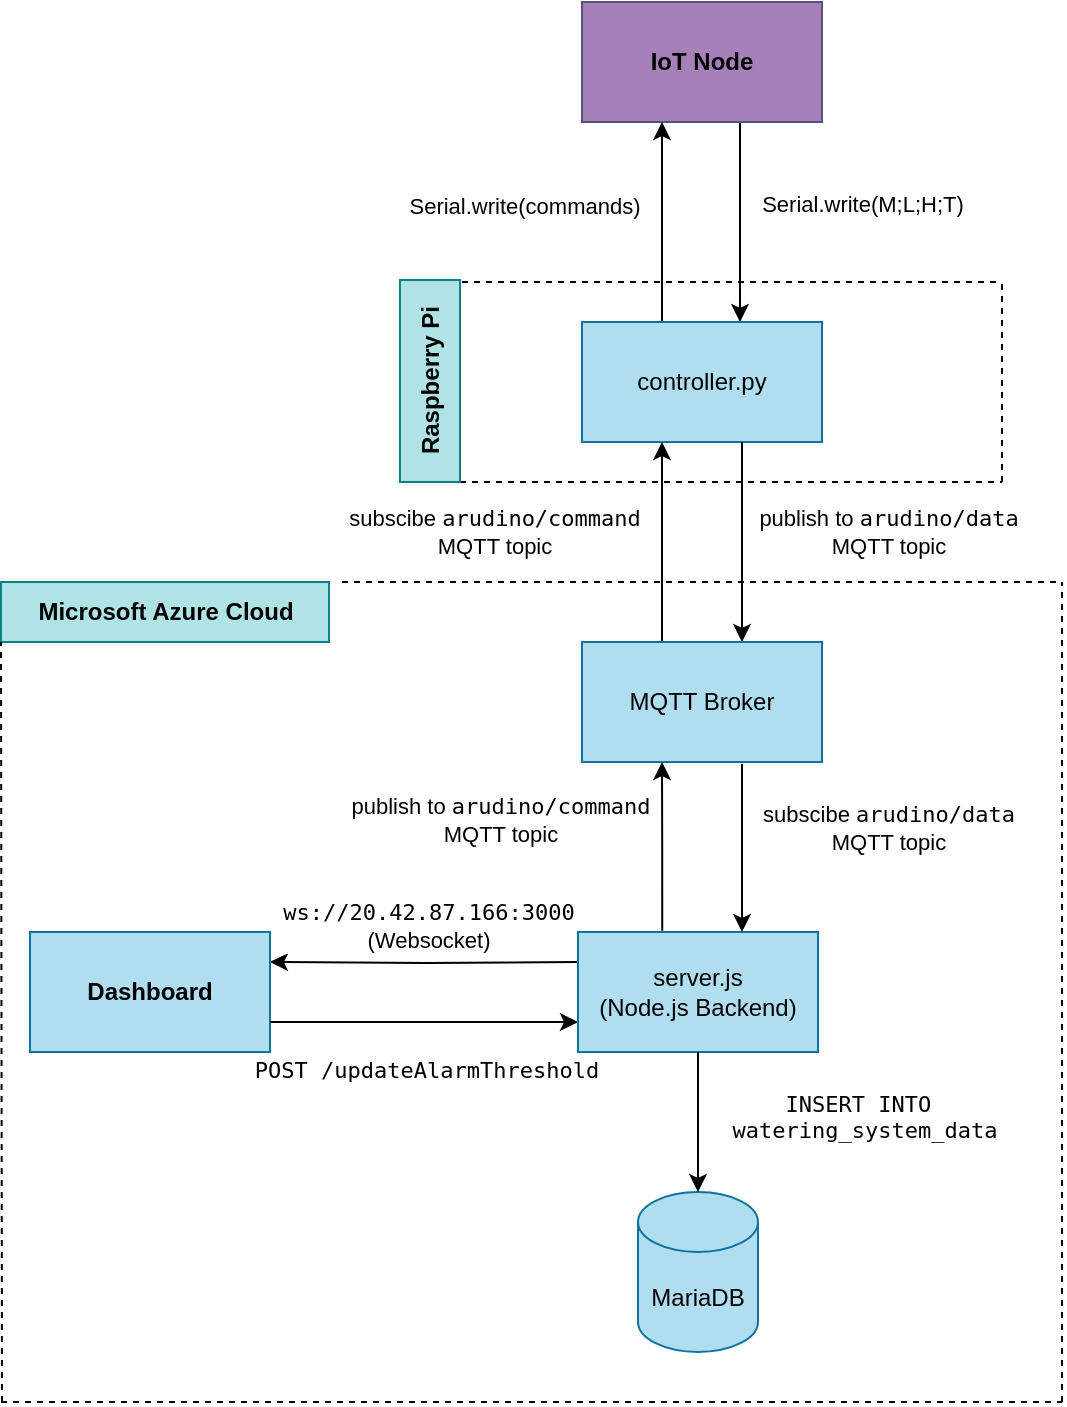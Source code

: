<mxfile version="24.2.5" type="device">
  <diagram name="Seite-1" id="z33ru9XmE5RIzn1WkK1u">
    <mxGraphModel dx="1134" dy="741" grid="1" gridSize="10" guides="1" tooltips="1" connect="1" arrows="1" fold="1" page="1" pageScale="1" pageWidth="827" pageHeight="1169" math="0" shadow="0">
      <root>
        <mxCell id="0" />
        <mxCell id="1" parent="0" />
        <mxCell id="zsBvplqShn1SXSgUlegx-6" style="edgeStyle=orthogonalEdgeStyle;rounded=0;orthogonalLoop=1;jettySize=auto;html=1;exitX=0.5;exitY=1;exitDx=0;exitDy=0;jumpStyle=none;" parent="1" edge="1">
          <mxGeometry relative="1" as="geometry">
            <mxPoint x="539" y="280" as="targetPoint" />
            <mxPoint x="539" y="180" as="sourcePoint" />
          </mxGeometry>
        </mxCell>
        <mxCell id="zsBvplqShn1SXSgUlegx-7" value="Serial.write(M;L;H;T)" style="edgeLabel;html=1;align=center;verticalAlign=middle;resizable=0;points=[];" parent="zsBvplqShn1SXSgUlegx-6" vertex="1" connectable="0">
          <mxGeometry x="-0.126" y="2" relative="1" as="geometry">
            <mxPoint x="59" y="-3" as="offset" />
          </mxGeometry>
        </mxCell>
        <mxCell id="zsBvplqShn1SXSgUlegx-2" value="&lt;b&gt;IoT Node&lt;br&gt;&lt;/b&gt;" style="rounded=0;whiteSpace=wrap;html=1;fillColor=#A680B8;strokeColor=#56517e;" parent="1" vertex="1">
          <mxGeometry x="460" y="120" width="120" height="60" as="geometry" />
        </mxCell>
        <mxCell id="zsBvplqShn1SXSgUlegx-15" style="edgeStyle=orthogonalEdgeStyle;rounded=0;orthogonalLoop=1;jettySize=auto;html=1;exitX=0.25;exitY=0;exitDx=0;exitDy=0;entryX=0.25;entryY=1;entryDx=0;entryDy=0;" parent="1" edge="1">
          <mxGeometry relative="1" as="geometry">
            <mxPoint x="500" y="280" as="sourcePoint" />
            <mxPoint x="500" y="180" as="targetPoint" />
          </mxGeometry>
        </mxCell>
        <mxCell id="r1WRD1Tfyvr-xcElUQkW-1" value="Serial.write(commands)" style="edgeLabel;html=1;align=center;verticalAlign=middle;resizable=0;points=[];" vertex="1" connectable="0" parent="zsBvplqShn1SXSgUlegx-15">
          <mxGeometry x="0.169" y="4" relative="1" as="geometry">
            <mxPoint x="-65" as="offset" />
          </mxGeometry>
        </mxCell>
        <mxCell id="zsBvplqShn1SXSgUlegx-9" value="&lt;div&gt;controller.py&lt;/div&gt;" style="rounded=0;whiteSpace=wrap;html=1;fillColor=#b1ddf0;strokeColor=#10739e;" parent="1" vertex="1">
          <mxGeometry x="460" y="280" width="120" height="60" as="geometry" />
        </mxCell>
        <mxCell id="zsBvplqShn1SXSgUlegx-46" value="" style="endArrow=none;dashed=1;html=1;rounded=0;exitX=0;exitY=1;exitDx=0;exitDy=0;" parent="1" edge="1" source="zsBvplqShn1SXSgUlegx-57">
          <mxGeometry width="50" height="50" relative="1" as="geometry">
            <mxPoint x="40" y="520" as="sourcePoint" />
            <mxPoint x="670" y="360" as="targetPoint" />
          </mxGeometry>
        </mxCell>
        <mxCell id="zsBvplqShn1SXSgUlegx-49" value="" style="endArrow=none;dashed=1;html=1;rounded=0;" parent="1" edge="1">
          <mxGeometry width="50" height="50" relative="1" as="geometry">
            <mxPoint x="400" y="260" as="sourcePoint" />
            <mxPoint x="670" y="260" as="targetPoint" />
          </mxGeometry>
        </mxCell>
        <mxCell id="zsBvplqShn1SXSgUlegx-57" value="&lt;b&gt;Raspberry Pi&lt;/b&gt;" style="rounded=0;whiteSpace=wrap;html=1;strokeColor=#0e8088;fillColor=#b0e3e6;rotation=-90;" parent="1" vertex="1">
          <mxGeometry x="333.5" y="294.5" width="101" height="30" as="geometry" />
        </mxCell>
        <mxCell id="r1WRD1Tfyvr-xcElUQkW-5" value="" style="endArrow=none;dashed=1;html=1;rounded=0;" edge="1" parent="1">
          <mxGeometry width="50" height="50" relative="1" as="geometry">
            <mxPoint x="670" y="360" as="sourcePoint" />
            <mxPoint x="670" y="260" as="targetPoint" />
          </mxGeometry>
        </mxCell>
        <mxCell id="r1WRD1Tfyvr-xcElUQkW-7" value="&lt;br&gt;&lt;div&gt;&lt;br/&gt;&lt;/div&gt;" style="edgeStyle=orthogonalEdgeStyle;rounded=0;orthogonalLoop=1;jettySize=auto;html=1;exitX=1;exitY=0.25;exitDx=0;exitDy=0;entryX=0;entryY=0.25;entryDx=0;entryDy=0;startArrow=classic;startFill=1;endArrow=none;endFill=0;" edge="1" parent="1" target="r1WRD1Tfyvr-xcElUQkW-14">
          <mxGeometry y="-40" relative="1" as="geometry">
            <mxPoint x="304.0" y="600" as="sourcePoint" />
            <mxPoint x="388.0" y="695" as="targetPoint" />
            <mxPoint as="offset" />
          </mxGeometry>
        </mxCell>
        <mxCell id="r1WRD1Tfyvr-xcElUQkW-19" value="&lt;font face=&quot;monospace&quot;&gt;ws://20.42.87.166:3000&lt;/font&gt;&lt;div&gt;(Websocket)&lt;/div&gt;" style="edgeLabel;html=1;align=center;verticalAlign=middle;resizable=0;points=[];" vertex="1" connectable="0" parent="r1WRD1Tfyvr-xcElUQkW-7">
          <mxGeometry x="0.186" y="-1" relative="1" as="geometry">
            <mxPoint x="-12" y="-19" as="offset" />
          </mxGeometry>
        </mxCell>
        <mxCell id="r1WRD1Tfyvr-xcElUQkW-9" value="&lt;b&gt;Dashboard&lt;/b&gt;" style="rounded=0;whiteSpace=wrap;html=1;fillColor=#b1ddf0;strokeColor=#10739e;" vertex="1" parent="1">
          <mxGeometry x="184" y="585" width="120" height="60" as="geometry" />
        </mxCell>
        <mxCell id="r1WRD1Tfyvr-xcElUQkW-11" value="" style="edgeStyle=orthogonalEdgeStyle;rounded=0;orthogonalLoop=1;jettySize=auto;html=1;endArrow=none;endFill=0;startArrow=classic;startFill=1;entryX=1;entryY=0.75;entryDx=0;entryDy=0;exitX=0;exitY=0.75;exitDx=0;exitDy=0;" edge="1" parent="1" source="r1WRD1Tfyvr-xcElUQkW-14">
          <mxGeometry relative="1" as="geometry">
            <mxPoint x="358.0" y="725" as="sourcePoint" />
            <mxPoint x="304.0" y="630" as="targetPoint" />
          </mxGeometry>
        </mxCell>
        <mxCell id="r1WRD1Tfyvr-xcElUQkW-21" value="&lt;font face=&quot;monospace&quot;&gt;POST /updateAlarmThreshold&lt;/font&gt;" style="edgeLabel;html=1;align=center;verticalAlign=middle;resizable=0;points=[];" vertex="1" connectable="0" parent="r1WRD1Tfyvr-xcElUQkW-11">
          <mxGeometry x="-0.013" y="2" relative="1" as="geometry">
            <mxPoint y="22" as="offset" />
          </mxGeometry>
        </mxCell>
        <mxCell id="r1WRD1Tfyvr-xcElUQkW-14" value="&lt;div&gt;server.js&lt;/div&gt;&lt;div&gt;(Node.js Backend)&lt;br&gt;&lt;/div&gt;" style="rounded=0;whiteSpace=wrap;html=1;fillColor=#b1ddf0;strokeColor=#10739e;" vertex="1" parent="1">
          <mxGeometry x="458" y="585" width="120" height="60" as="geometry" />
        </mxCell>
        <mxCell id="r1WRD1Tfyvr-xcElUQkW-15" value="MariaDB" style="shape=cylinder3;whiteSpace=wrap;html=1;boundedLbl=1;backgroundOutline=1;size=15;fillColor=#b1ddf0;strokeColor=#10739e;" vertex="1" parent="1">
          <mxGeometry x="488" y="715" width="60" height="80" as="geometry" />
        </mxCell>
        <mxCell id="r1WRD1Tfyvr-xcElUQkW-16" style="edgeStyle=orthogonalEdgeStyle;rounded=0;orthogonalLoop=1;jettySize=auto;html=1;exitX=0.5;exitY=1;exitDx=0;exitDy=0;entryX=0.5;entryY=0;entryDx=0;entryDy=0;entryPerimeter=0;" edge="1" parent="1" source="r1WRD1Tfyvr-xcElUQkW-14" target="r1WRD1Tfyvr-xcElUQkW-15">
          <mxGeometry relative="1" as="geometry" />
        </mxCell>
        <mxCell id="r1WRD1Tfyvr-xcElUQkW-17" value="&lt;b&gt;Microsoft Azure Cloud&lt;/b&gt;" style="rounded=0;whiteSpace=wrap;html=1;strokeColor=#0e8088;fillColor=#b0e3e6;" vertex="1" parent="1">
          <mxGeometry x="169.5" y="410" width="164" height="30" as="geometry" />
        </mxCell>
        <mxCell id="r1WRD1Tfyvr-xcElUQkW-22" value="&lt;div&gt;&lt;font face=&quot;monospace&quot;&gt;INSERT INTO&amp;nbsp;&lt;/font&gt;&lt;/div&gt;&lt;div&gt;&lt;font face=&quot;monospace&quot;&gt;watering_system_data&lt;/font&gt;&lt;/div&gt;&lt;div&gt;&lt;br&gt;&lt;/div&gt;" style="edgeLabel;html=1;align=center;verticalAlign=middle;resizable=0;points=[];" vertex="1" connectable="0" parent="1">
          <mxGeometry x="584.0" y="685.003" as="geometry">
            <mxPoint x="17" y="-1" as="offset" />
          </mxGeometry>
        </mxCell>
        <mxCell id="r1WRD1Tfyvr-xcElUQkW-24" style="edgeStyle=orthogonalEdgeStyle;rounded=0;orthogonalLoop=1;jettySize=auto;html=1;exitX=0.5;exitY=1;exitDx=0;exitDy=0;jumpStyle=none;" edge="1" parent="1">
          <mxGeometry relative="1" as="geometry">
            <mxPoint x="540" y="440" as="targetPoint" />
            <mxPoint x="540" y="340" as="sourcePoint" />
          </mxGeometry>
        </mxCell>
        <mxCell id="r1WRD1Tfyvr-xcElUQkW-26" style="edgeStyle=orthogonalEdgeStyle;rounded=0;orthogonalLoop=1;jettySize=auto;html=1;exitX=0.25;exitY=0;exitDx=0;exitDy=0;entryX=0.25;entryY=1;entryDx=0;entryDy=0;" edge="1" parent="1">
          <mxGeometry relative="1" as="geometry">
            <mxPoint x="500" y="440" as="sourcePoint" />
            <mxPoint x="500" y="340" as="targetPoint" />
          </mxGeometry>
        </mxCell>
        <mxCell id="r1WRD1Tfyvr-xcElUQkW-30" value="&lt;div&gt;MQTT Broker&lt;/div&gt;" style="rounded=0;whiteSpace=wrap;html=1;fillColor=#b1ddf0;strokeColor=#10739e;" vertex="1" parent="1">
          <mxGeometry x="460" y="440" width="120" height="60" as="geometry" />
        </mxCell>
        <mxCell id="r1WRD1Tfyvr-xcElUQkW-31" value="publish to&amp;nbsp;&lt;font style=&quot;&quot; face=&quot;monospace&quot;&gt;ar&lt;/font&gt;&lt;font style=&quot;&quot; face=&quot;monospace&quot;&gt;udino/data&lt;/font&gt;&lt;div&gt;MQTT topic&lt;/div&gt;" style="edgeLabel;html=1;align=center;verticalAlign=middle;resizable=0;points=[];" vertex="1" connectable="0" parent="1">
          <mxGeometry x="618" y="386.997" as="geometry">
            <mxPoint x="-5" y="-2" as="offset" />
          </mxGeometry>
        </mxCell>
        <mxCell id="r1WRD1Tfyvr-xcElUQkW-32" value="subscibe &lt;font face=&quot;monospace&quot;&gt;arudino/command&lt;/font&gt;&lt;div&gt;MQTT topic&lt;/div&gt;" style="edgeLabel;html=1;align=center;verticalAlign=middle;resizable=0;points=[];" vertex="1" connectable="0" parent="1">
          <mxGeometry x="416" y="384.997" as="geometry" />
        </mxCell>
        <mxCell id="r1WRD1Tfyvr-xcElUQkW-34" style="edgeStyle=orthogonalEdgeStyle;rounded=0;orthogonalLoop=1;jettySize=auto;html=1;entryX=0.25;entryY=1;entryDx=0;entryDy=0;exitX=0.351;exitY=-0.01;exitDx=0;exitDy=0;exitPerimeter=0;" edge="1" parent="1" source="r1WRD1Tfyvr-xcElUQkW-14">
          <mxGeometry relative="1" as="geometry">
            <mxPoint x="500" y="580" as="sourcePoint" />
            <mxPoint x="500" y="500" as="targetPoint" />
          </mxGeometry>
        </mxCell>
        <mxCell id="r1WRD1Tfyvr-xcElUQkW-37" value="publish to&amp;nbsp;&lt;font face=&quot;monospace&quot;&gt;ar&lt;/font&gt;&lt;font face=&quot;monospace&quot;&gt;udino/command&lt;/font&gt;&lt;div&gt;MQTT topic&lt;/div&gt;" style="edgeLabel;html=1;align=center;verticalAlign=middle;resizable=0;points=[];" vertex="1" connectable="0" parent="r1WRD1Tfyvr-xcElUQkW-34">
          <mxGeometry x="-0.024" y="4" relative="1" as="geometry">
            <mxPoint x="-81" y="-10" as="offset" />
          </mxGeometry>
        </mxCell>
        <mxCell id="r1WRD1Tfyvr-xcElUQkW-35" style="edgeStyle=orthogonalEdgeStyle;rounded=0;orthogonalLoop=1;jettySize=auto;html=1;entryX=0.25;entryY=1;entryDx=0;entryDy=0;exitX=0.351;exitY=-0.01;exitDx=0;exitDy=0;exitPerimeter=0;startArrow=classic;startFill=1;endArrow=none;endFill=0;" edge="1" parent="1">
          <mxGeometry relative="1" as="geometry">
            <mxPoint x="540" y="585" as="sourcePoint" />
            <mxPoint x="540" y="501" as="targetPoint" />
          </mxGeometry>
        </mxCell>
        <mxCell id="r1WRD1Tfyvr-xcElUQkW-36" value="subscibe&amp;nbsp;&lt;font face=&quot;monospace&quot;&gt;arudino/data&lt;/font&gt;&lt;div&gt;MQTT topic&lt;/div&gt;" style="edgeLabel;html=1;align=center;verticalAlign=middle;resizable=0;points=[];" vertex="1" connectable="0" parent="r1WRD1Tfyvr-xcElUQkW-35">
          <mxGeometry x="0.202" y="-1" relative="1" as="geometry">
            <mxPoint x="72" y="-2" as="offset" />
          </mxGeometry>
        </mxCell>
        <mxCell id="r1WRD1Tfyvr-xcElUQkW-39" value="" style="endArrow=none;dashed=1;html=1;rounded=0;" edge="1" parent="1">
          <mxGeometry width="50" height="50" relative="1" as="geometry">
            <mxPoint x="170" y="820" as="sourcePoint" />
            <mxPoint x="169.5" y="440" as="targetPoint" />
          </mxGeometry>
        </mxCell>
        <mxCell id="r1WRD1Tfyvr-xcElUQkW-40" value="" style="endArrow=none;dashed=1;html=1;rounded=0;" edge="1" parent="1">
          <mxGeometry width="50" height="50" relative="1" as="geometry">
            <mxPoint x="169.5" y="820" as="sourcePoint" />
            <mxPoint x="700" y="820" as="targetPoint" />
          </mxGeometry>
        </mxCell>
        <mxCell id="r1WRD1Tfyvr-xcElUQkW-41" value="" style="endArrow=none;dashed=1;html=1;rounded=0;" edge="1" parent="1">
          <mxGeometry width="50" height="50" relative="1" as="geometry">
            <mxPoint x="700" y="820" as="sourcePoint" />
            <mxPoint x="700" y="410" as="targetPoint" />
          </mxGeometry>
        </mxCell>
        <mxCell id="r1WRD1Tfyvr-xcElUQkW-42" value="" style="endArrow=none;dashed=1;html=1;rounded=0;" edge="1" parent="1">
          <mxGeometry width="50" height="50" relative="1" as="geometry">
            <mxPoint x="340" y="410" as="sourcePoint" />
            <mxPoint x="700" y="410" as="targetPoint" />
          </mxGeometry>
        </mxCell>
      </root>
    </mxGraphModel>
  </diagram>
</mxfile>
